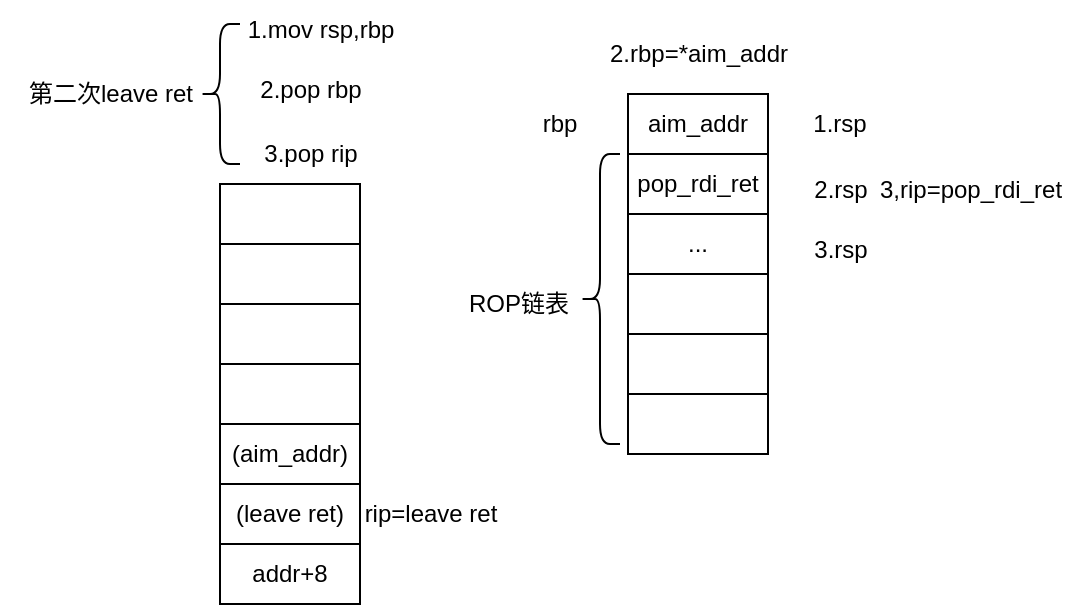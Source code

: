 <mxfile version="24.8.1">
  <diagram name="第 1 页" id="r-3hZqpxymCGv8EJ_baH">
    <mxGraphModel dx="563" dy="1602" grid="1" gridSize="10" guides="1" tooltips="1" connect="1" arrows="1" fold="1" page="1" pageScale="1" pageWidth="827" pageHeight="1169" math="0" shadow="0">
      <root>
        <mxCell id="0" />
        <mxCell id="1" parent="0" />
        <mxCell id="WBBuflVqrDHeJYYKWvok-1" value="" style="rounded=0;whiteSpace=wrap;html=1;" vertex="1" parent="1">
          <mxGeometry x="140" y="90" width="70" height="30" as="geometry" />
        </mxCell>
        <mxCell id="WBBuflVqrDHeJYYKWvok-2" value="" style="rounded=0;whiteSpace=wrap;html=1;" vertex="1" parent="1">
          <mxGeometry x="140" y="120" width="70" height="30" as="geometry" />
        </mxCell>
        <mxCell id="WBBuflVqrDHeJYYKWvok-3" value="" style="rounded=0;whiteSpace=wrap;html=1;" vertex="1" parent="1">
          <mxGeometry x="140" y="150" width="70" height="30" as="geometry" />
        </mxCell>
        <mxCell id="WBBuflVqrDHeJYYKWvok-4" value="" style="rounded=0;whiteSpace=wrap;html=1;" vertex="1" parent="1">
          <mxGeometry x="140" y="180" width="70" height="30" as="geometry" />
        </mxCell>
        <mxCell id="WBBuflVqrDHeJYYKWvok-5" value="(aim_addr)" style="rounded=0;whiteSpace=wrap;html=1;" vertex="1" parent="1">
          <mxGeometry x="140" y="210" width="70" height="30" as="geometry" />
        </mxCell>
        <mxCell id="WBBuflVqrDHeJYYKWvok-6" value="(leave ret)" style="rounded=0;whiteSpace=wrap;html=1;" vertex="1" parent="1">
          <mxGeometry x="140" y="240" width="70" height="30" as="geometry" />
        </mxCell>
        <mxCell id="WBBuflVqrDHeJYYKWvok-12" value="aim_addr" style="rounded=0;whiteSpace=wrap;html=1;" vertex="1" parent="1">
          <mxGeometry x="344" y="45" width="70" height="30" as="geometry" />
        </mxCell>
        <mxCell id="WBBuflVqrDHeJYYKWvok-13" value="pop_rdi_ret" style="rounded=0;whiteSpace=wrap;html=1;" vertex="1" parent="1">
          <mxGeometry x="344" y="75" width="70" height="30" as="geometry" />
        </mxCell>
        <mxCell id="WBBuflVqrDHeJYYKWvok-14" value="..." style="rounded=0;whiteSpace=wrap;html=1;" vertex="1" parent="1">
          <mxGeometry x="344" y="105" width="70" height="30" as="geometry" />
        </mxCell>
        <mxCell id="WBBuflVqrDHeJYYKWvok-15" value="" style="rounded=0;whiteSpace=wrap;html=1;" vertex="1" parent="1">
          <mxGeometry x="344" y="135" width="70" height="30" as="geometry" />
        </mxCell>
        <mxCell id="WBBuflVqrDHeJYYKWvok-16" value="" style="rounded=0;whiteSpace=wrap;html=1;" vertex="1" parent="1">
          <mxGeometry x="344" y="165" width="70" height="30" as="geometry" />
        </mxCell>
        <mxCell id="WBBuflVqrDHeJYYKWvok-17" value="" style="rounded=0;whiteSpace=wrap;html=1;" vertex="1" parent="1">
          <mxGeometry x="344" y="195" width="70" height="30" as="geometry" />
        </mxCell>
        <mxCell id="WBBuflVqrDHeJYYKWvok-19" value="第二次leave ret" style="text;html=1;align=center;verticalAlign=middle;resizable=0;points=[];autosize=1;strokeColor=none;fillColor=none;" vertex="1" parent="1">
          <mxGeometry x="30" y="30" width="110" height="30" as="geometry" />
        </mxCell>
        <mxCell id="WBBuflVqrDHeJYYKWvok-21" value="" style="shape=curlyBracket;whiteSpace=wrap;html=1;rounded=1;labelPosition=left;verticalLabelPosition=middle;align=right;verticalAlign=middle;" vertex="1" parent="1">
          <mxGeometry x="130" y="10" width="20" height="70" as="geometry" />
        </mxCell>
        <mxCell id="WBBuflVqrDHeJYYKWvok-22" value="1.mov rsp,rbp" style="text;html=1;align=center;verticalAlign=middle;resizable=0;points=[];autosize=1;strokeColor=none;fillColor=none;" vertex="1" parent="1">
          <mxGeometry x="140" y="-2" width="100" height="30" as="geometry" />
        </mxCell>
        <mxCell id="WBBuflVqrDHeJYYKWvok-23" value="2.pop rbp" style="text;html=1;align=center;verticalAlign=middle;resizable=0;points=[];autosize=1;strokeColor=none;fillColor=none;" vertex="1" parent="1">
          <mxGeometry x="150" y="28" width="70" height="30" as="geometry" />
        </mxCell>
        <mxCell id="WBBuflVqrDHeJYYKWvok-24" value="3.pop rip" style="text;html=1;align=center;verticalAlign=middle;resizable=0;points=[];autosize=1;strokeColor=none;fillColor=none;" vertex="1" parent="1">
          <mxGeometry x="150" y="60" width="70" height="30" as="geometry" />
        </mxCell>
        <mxCell id="WBBuflVqrDHeJYYKWvok-40" value="rbp" style="text;html=1;align=center;verticalAlign=middle;whiteSpace=wrap;rounded=0;" vertex="1" parent="1">
          <mxGeometry x="280" y="45" width="60" height="30" as="geometry" />
        </mxCell>
        <mxCell id="WBBuflVqrDHeJYYKWvok-41" value="addr+8" style="rounded=0;whiteSpace=wrap;html=1;" vertex="1" parent="1">
          <mxGeometry x="140" y="270" width="70" height="30" as="geometry" />
        </mxCell>
        <mxCell id="WBBuflVqrDHeJYYKWvok-42" value="1.rsp" style="text;html=1;align=center;verticalAlign=middle;whiteSpace=wrap;rounded=0;" vertex="1" parent="1">
          <mxGeometry x="420" y="45" width="60" height="30" as="geometry" />
        </mxCell>
        <mxCell id="WBBuflVqrDHeJYYKWvok-43" value="rip=leave ret" style="text;html=1;align=center;verticalAlign=middle;resizable=0;points=[];autosize=1;strokeColor=none;fillColor=none;" vertex="1" parent="1">
          <mxGeometry x="200" y="240" width="90" height="30" as="geometry" />
        </mxCell>
        <mxCell id="WBBuflVqrDHeJYYKWvok-45" value="2.rbp=*aim_addr" style="text;html=1;align=center;verticalAlign=middle;resizable=0;points=[];autosize=1;strokeColor=none;fillColor=none;" vertex="1" parent="1">
          <mxGeometry x="324" y="10" width="110" height="30" as="geometry" />
        </mxCell>
        <mxCell id="WBBuflVqrDHeJYYKWvok-46" value="2.rsp" style="text;html=1;align=center;verticalAlign=middle;resizable=0;points=[];autosize=1;strokeColor=none;fillColor=none;" vertex="1" parent="1">
          <mxGeometry x="425" y="78" width="50" height="30" as="geometry" />
        </mxCell>
        <mxCell id="WBBuflVqrDHeJYYKWvok-47" value="" style="shape=curlyBracket;whiteSpace=wrap;html=1;rounded=1;labelPosition=left;verticalLabelPosition=middle;align=right;verticalAlign=middle;" vertex="1" parent="1">
          <mxGeometry x="320" y="75" width="20" height="145" as="geometry" />
        </mxCell>
        <mxCell id="WBBuflVqrDHeJYYKWvok-49" value="ROP链表" style="text;html=1;align=center;verticalAlign=middle;resizable=0;points=[];autosize=1;strokeColor=none;fillColor=none;" vertex="1" parent="1">
          <mxGeometry x="254" y="135" width="70" height="30" as="geometry" />
        </mxCell>
        <mxCell id="WBBuflVqrDHeJYYKWvok-50" value="3.rsp" style="text;html=1;align=center;verticalAlign=middle;resizable=0;points=[];autosize=1;strokeColor=none;fillColor=none;" vertex="1" parent="1">
          <mxGeometry x="425" y="108" width="50" height="30" as="geometry" />
        </mxCell>
        <mxCell id="WBBuflVqrDHeJYYKWvok-51" value="3,rip=pop_rdi_ret" style="text;html=1;align=center;verticalAlign=middle;resizable=0;points=[];autosize=1;strokeColor=none;fillColor=none;" vertex="1" parent="1">
          <mxGeometry x="460" y="78" width="110" height="30" as="geometry" />
        </mxCell>
      </root>
    </mxGraphModel>
  </diagram>
</mxfile>
